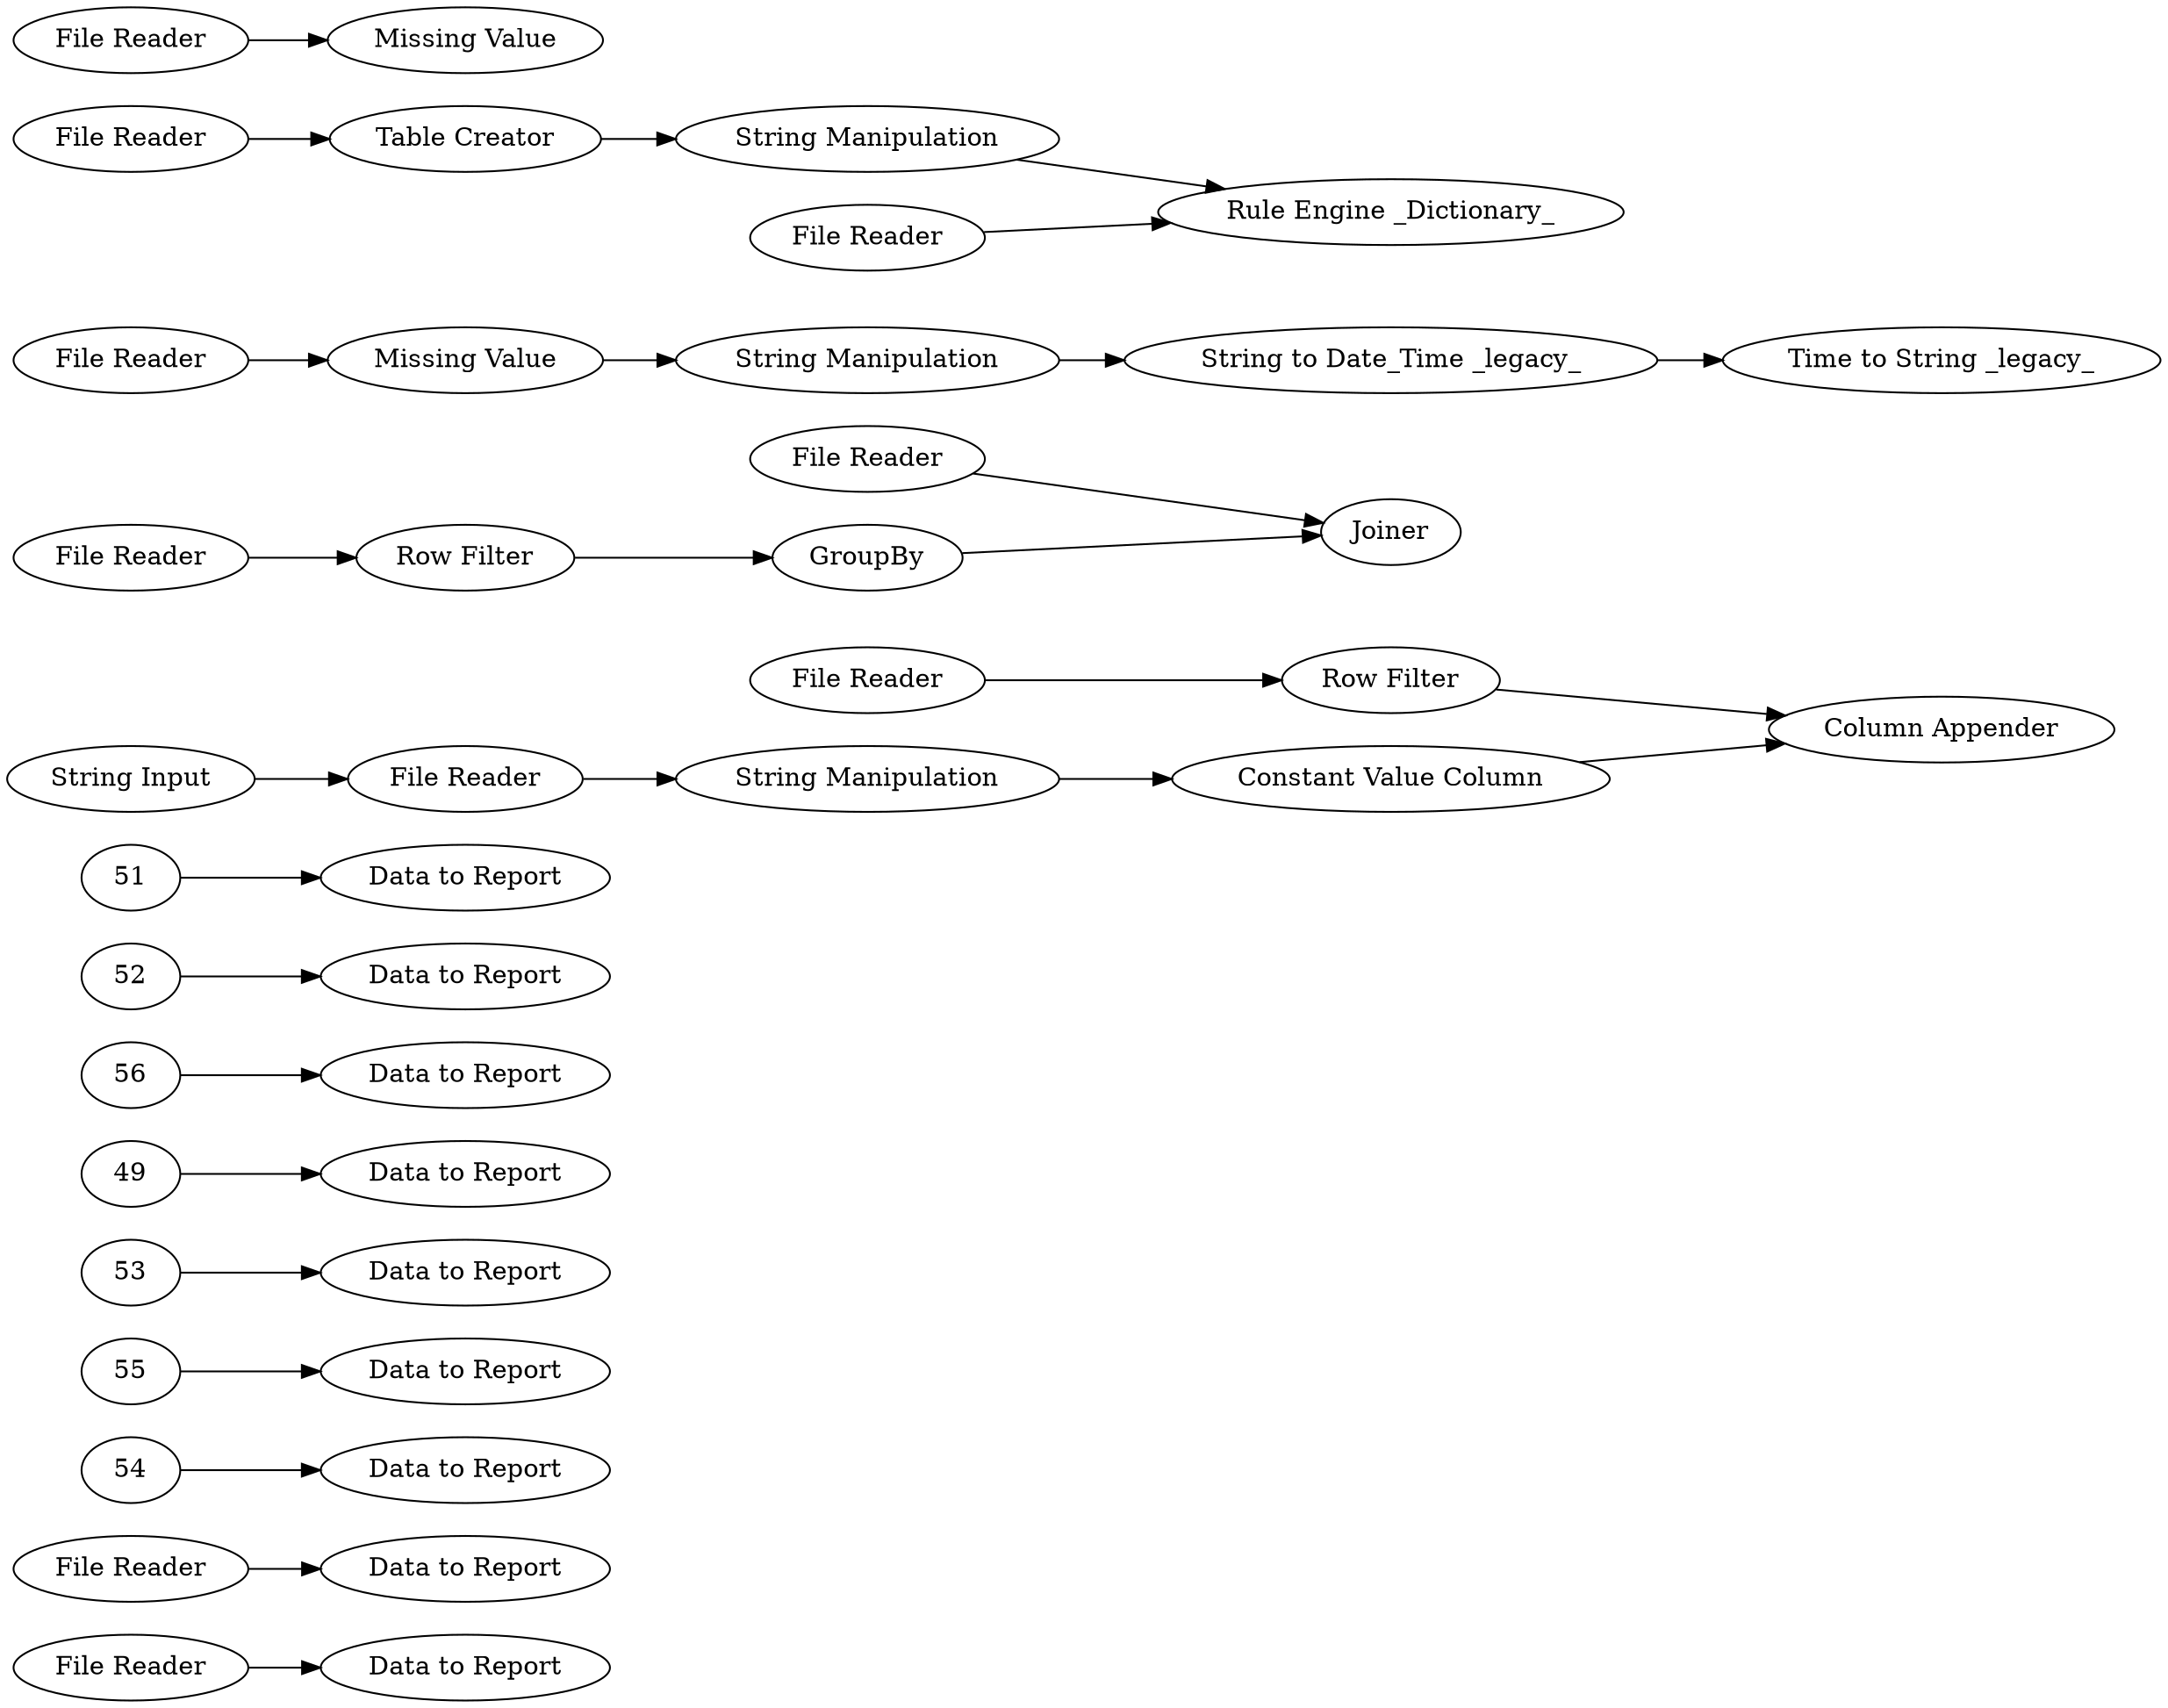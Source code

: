 digraph {
	1 [label="File Reader"]
	4 [label="File Reader"]
	14 [label="Data to Report"]
	15 [label="Data to Report"]
	16 [label="Data to Report"]
	18 [label="Data to Report"]
	19 [label="Data to Report"]
	20 [label="Data to Report"]
	21 [label="Data to Report"]
	24 [label="Data to Report"]
	37 [label="Data to Report"]
	2 [label="File Reader"]
	5 [label="File Reader"]
	12 [label="String Input"]
	13 [label="Constant Value Column"]
	31 [label="Column Appender"]
	38 [label="String Manipulation"]
	39 [label="Row Filter"]
	10 [label="File Reader"]
	33 [label="File Reader"]
	34 [label=GroupBy]
	35 [label="Row Filter"]
	36 [label=Joiner]
	9 [label="File Reader"]
	42 [label="String Manipulation"]
	44 [label="Time to String _legacy_"]
	45 [label="String to Date_Time _legacy_"]
	7 [label="File Reader"]
	46 [label="Missing Value"]
	3 [label="File Reader"]
	40 [label="Missing Value"]
	6 [label="File Reader"]
	46 [label="Table Creator"]
	47 [label="String Manipulation"]
	48 [label="Rule Engine _Dictionary_"]
	8 [label="File Reader"]
	9 [label="Missing Value"]
	2 -> 38
	5 -> 39
	12 -> 2
	13 -> 31
	38 -> 13
	39 -> 31
	10 -> 36
	33 -> 35
	34 -> 36
	35 -> 34
	9 -> 42
	42 -> 45
	45 -> 44
	7 -> 46
	3 -> 40
	6 -> 48
	46 -> 47
	47 -> 48
	8 -> 9
	1 -> 15
	4 -> 16
	49 -> 20
	51 -> 37
	52 -> 24
	53 -> 19
	54 -> 14
	55 -> 18
	56 -> 21
	rankdir=LR
}
